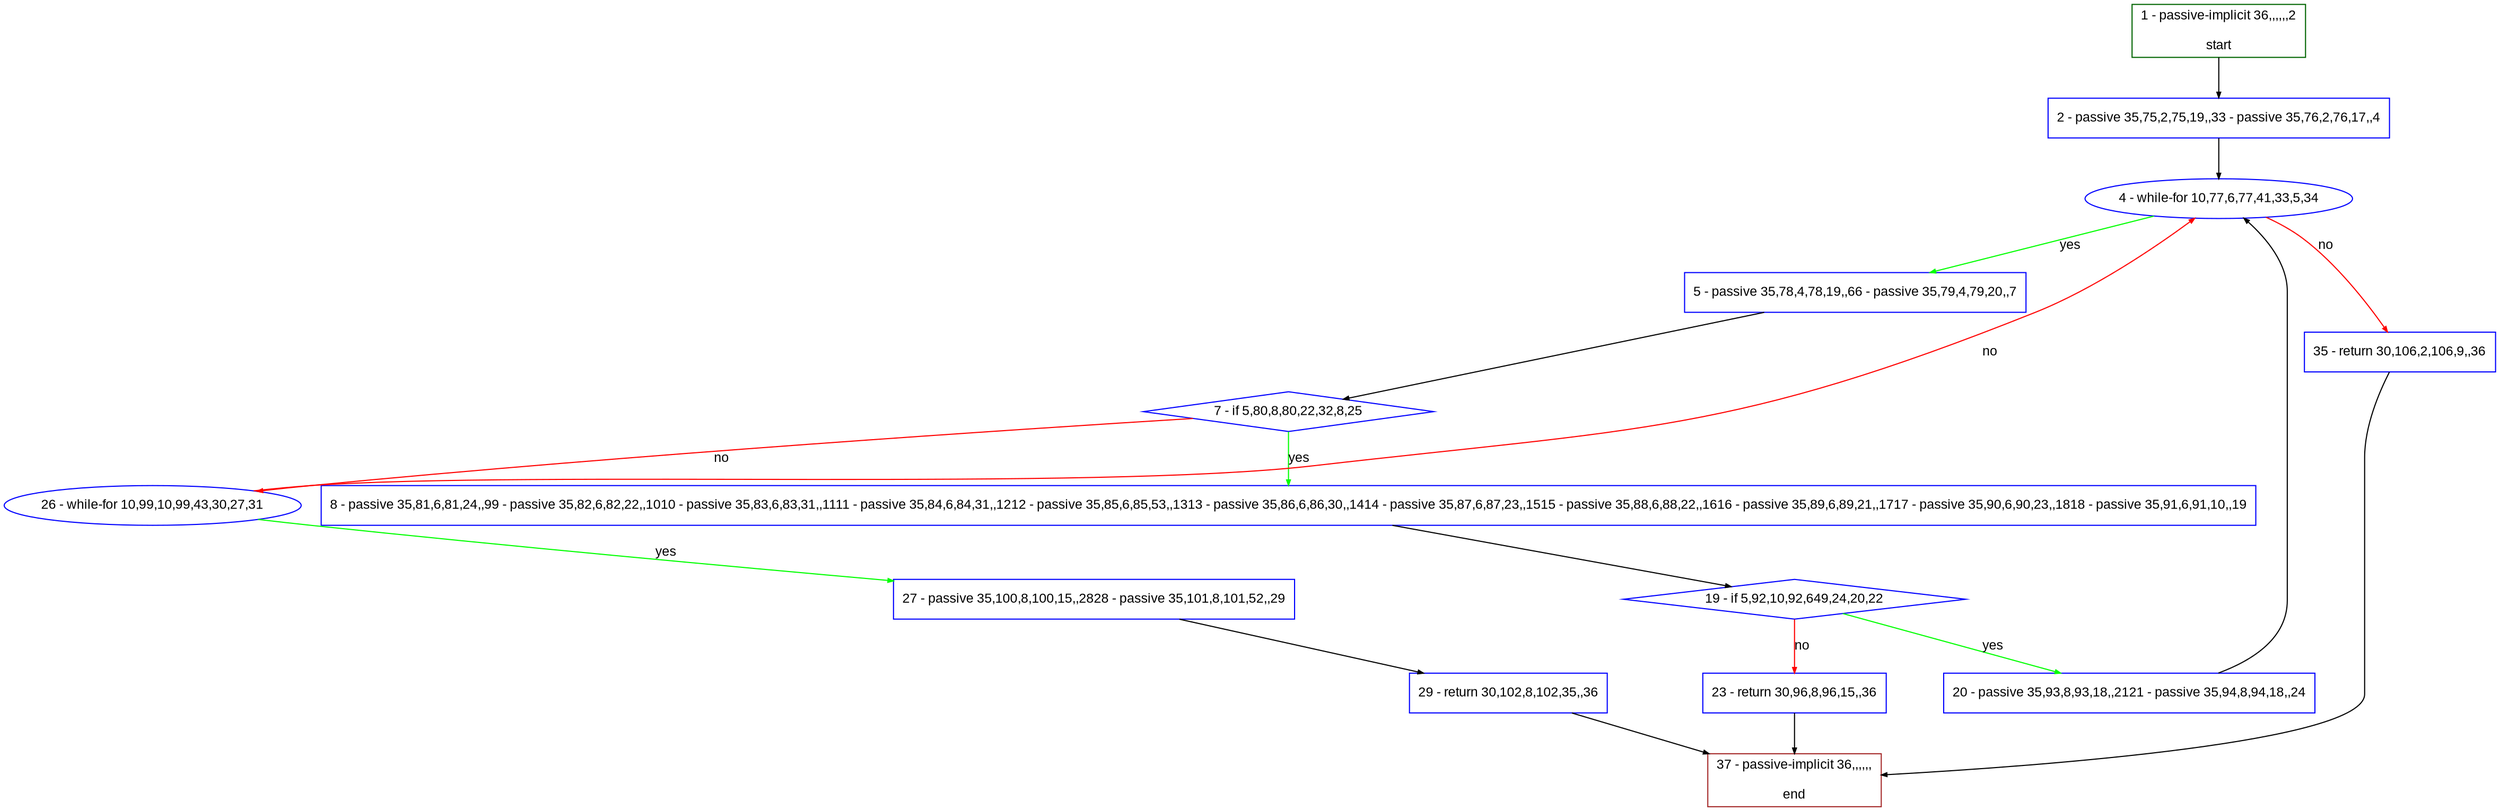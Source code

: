 digraph "" {
  graph [pack="true", label="", fontsize="12", packmode="clust", fontname="Arial", fillcolor="#FFFFCC", bgcolor="white", style="rounded,filled", compound="true"];
  node [node_initialized="no", label="", color="grey", fontsize="12", fillcolor="white", fontname="Arial", style="filled", shape="rectangle", compound="true", fixedsize="false"];
  edge [fontcolor="black", arrowhead="normal", arrowtail="none", arrowsize="0.5", ltail="", label="", color="black", fontsize="12", lhead="", fontname="Arial", dir="forward", compound="true"];
  __N1 [label="2 - passive 35,75,2,75,19,,33 - passive 35,76,2,76,17,,4", color="#0000ff", fillcolor="#ffffff", style="filled", shape="box"];
  __N2 [label="1 - passive-implicit 36,,,,,,2\n\nstart", color="#006400", fillcolor="#ffffff", style="filled", shape="box"];
  __N3 [label="4 - while-for 10,77,6,77,41,33,5,34", color="#0000ff", fillcolor="#ffffff", style="filled", shape="oval"];
  __N4 [label="5 - passive 35,78,4,78,19,,66 - passive 35,79,4,79,20,,7", color="#0000ff", fillcolor="#ffffff", style="filled", shape="box"];
  __N5 [label="35 - return 30,106,2,106,9,,36", color="#0000ff", fillcolor="#ffffff", style="filled", shape="box"];
  __N6 [label="7 - if 5,80,8,80,22,32,8,25", color="#0000ff", fillcolor="#ffffff", style="filled", shape="diamond"];
  __N7 [label="8 - passive 35,81,6,81,24,,99 - passive 35,82,6,82,22,,1010 - passive 35,83,6,83,31,,1111 - passive 35,84,6,84,31,,1212 - passive 35,85,6,85,53,,1313 - passive 35,86,6,86,30,,1414 - passive 35,87,6,87,23,,1515 - passive 35,88,6,88,22,,1616 - passive 35,89,6,89,21,,1717 - passive 35,90,6,90,23,,1818 - passive 35,91,6,91,10,,19", color="#0000ff", fillcolor="#ffffff", style="filled", shape="box"];
  __N8 [label="26 - while-for 10,99,10,99,43,30,27,31", color="#0000ff", fillcolor="#ffffff", style="filled", shape="oval"];
  __N9 [label="19 - if 5,92,10,92,649,24,20,22", color="#0000ff", fillcolor="#ffffff", style="filled", shape="diamond"];
  __N10 [label="20 - passive 35,93,8,93,18,,2121 - passive 35,94,8,94,18,,24", color="#0000ff", fillcolor="#ffffff", style="filled", shape="box"];
  __N11 [label="23 - return 30,96,8,96,15,,36", color="#0000ff", fillcolor="#ffffff", style="filled", shape="box"];
  __N12 [label="37 - passive-implicit 36,,,,,,\n\nend", color="#a52a2a", fillcolor="#ffffff", style="filled", shape="box"];
  __N13 [label="27 - passive 35,100,8,100,15,,2828 - passive 35,101,8,101,52,,29", color="#0000ff", fillcolor="#ffffff", style="filled", shape="box"];
  __N14 [label="29 - return 30,102,8,102,35,,36", color="#0000ff", fillcolor="#ffffff", style="filled", shape="box"];
  __N2 -> __N1 [arrowhead="normal", arrowtail="none", color="#000000", label="", dir="forward"];
  __N1 -> __N3 [arrowhead="normal", arrowtail="none", color="#000000", label="", dir="forward"];
  __N3 -> __N4 [arrowhead="normal", arrowtail="none", color="#00ff00", label="yes", dir="forward"];
  __N3 -> __N5 [arrowhead="normal", arrowtail="none", color="#ff0000", label="no", dir="forward"];
  __N4 -> __N6 [arrowhead="normal", arrowtail="none", color="#000000", label="", dir="forward"];
  __N6 -> __N7 [arrowhead="normal", arrowtail="none", color="#00ff00", label="yes", dir="forward"];
  __N6 -> __N8 [arrowhead="normal", arrowtail="none", color="#ff0000", label="no", dir="forward"];
  __N7 -> __N9 [arrowhead="normal", arrowtail="none", color="#000000", label="", dir="forward"];
  __N9 -> __N10 [arrowhead="normal", arrowtail="none", color="#00ff00", label="yes", dir="forward"];
  __N9 -> __N11 [arrowhead="normal", arrowtail="none", color="#ff0000", label="no", dir="forward"];
  __N10 -> __N3 [arrowhead="normal", arrowtail="none", color="#000000", label="", dir="forward"];
  __N11 -> __N12 [arrowhead="normal", arrowtail="none", color="#000000", label="", dir="forward"];
  __N8 -> __N3 [arrowhead="normal", arrowtail="none", color="#ff0000", label="no", dir="forward"];
  __N8 -> __N13 [arrowhead="normal", arrowtail="none", color="#00ff00", label="yes", dir="forward"];
  __N13 -> __N14 [arrowhead="normal", arrowtail="none", color="#000000", label="", dir="forward"];
  __N14 -> __N12 [arrowhead="normal", arrowtail="none", color="#000000", label="", dir="forward"];
  __N5 -> __N12 [arrowhead="normal", arrowtail="none", color="#000000", label="", dir="forward"];
}
